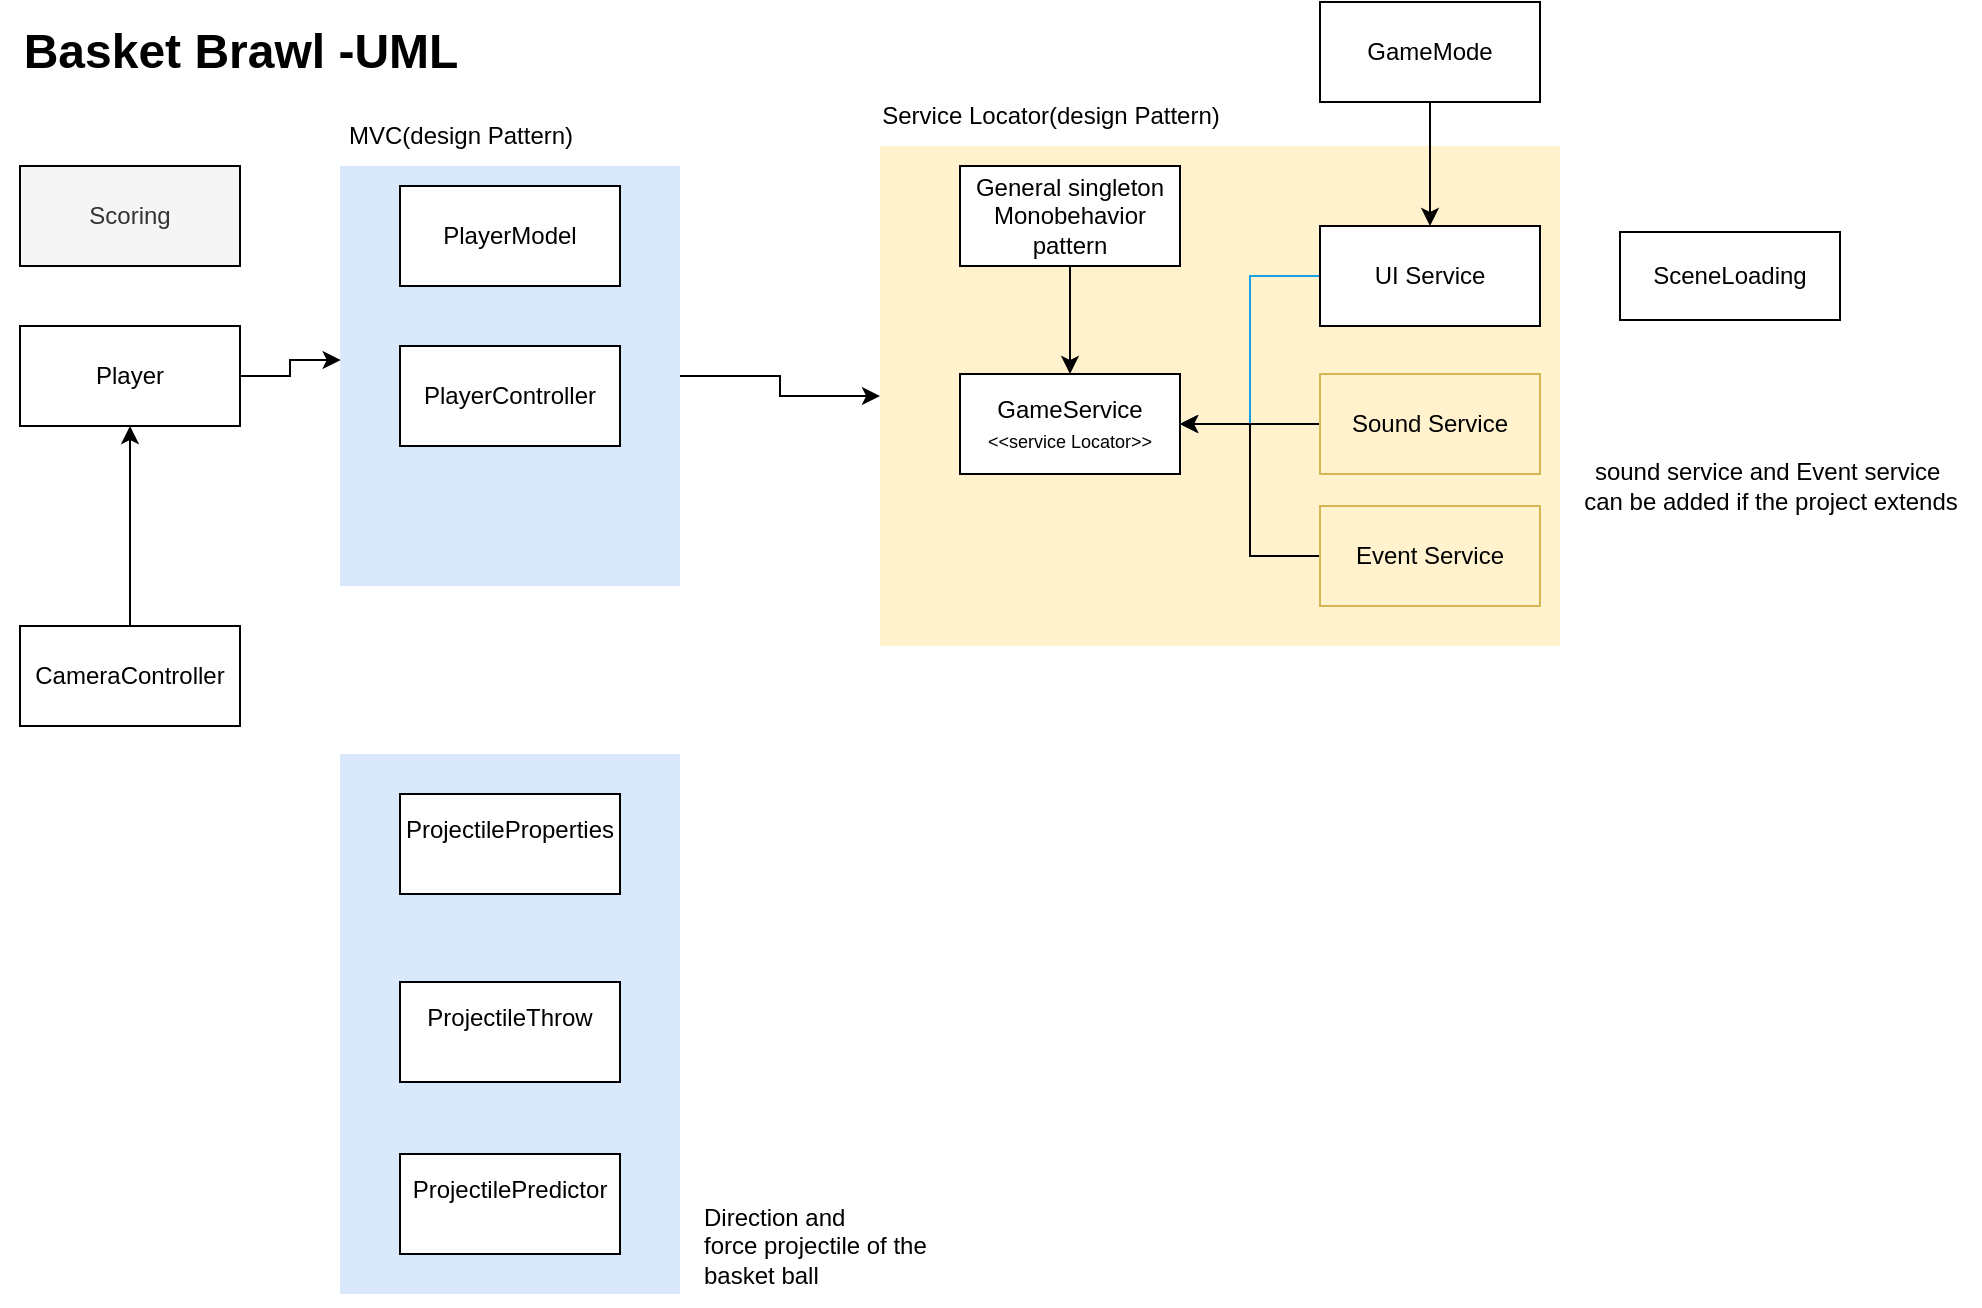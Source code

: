 <mxfile version="27.0.9">
  <diagram name="Page-1" id="LosMnAncZfk6xII_vwEb">
    <mxGraphModel dx="1190" dy="651" grid="1" gridSize="10" guides="1" tooltips="1" connect="1" arrows="1" fold="1" page="1" pageScale="1" pageWidth="1169" pageHeight="827" math="0" shadow="0">
      <root>
        <mxCell id="0" />
        <mxCell id="1" parent="0" />
        <mxCell id="SrYlIg3K-D3N34O9Nsy_-31" value="" style="rounded=0;whiteSpace=wrap;html=1;fillColor=#fff2cc;strokeColor=none;" parent="1" vertex="1">
          <mxGeometry x="500" y="110" width="340" height="250" as="geometry" />
        </mxCell>
        <mxCell id="SrYlIg3K-D3N34O9Nsy_-17" value="" style="rounded=0;whiteSpace=wrap;html=1;fillColor=#dae8fc;strokeColor=none;" parent="1" vertex="1">
          <mxGeometry x="230" y="414" width="170" height="270" as="geometry" />
        </mxCell>
        <mxCell id="3LJQamf3-TX-Fq0WL4WT-3" style="edgeStyle=orthogonalEdgeStyle;rounded=0;orthogonalLoop=1;jettySize=auto;html=1;" edge="1" parent="1" source="SrYlIg3K-D3N34O9Nsy_-7" target="SrYlIg3K-D3N34O9Nsy_-31">
          <mxGeometry relative="1" as="geometry" />
        </mxCell>
        <mxCell id="SrYlIg3K-D3N34O9Nsy_-7" value="" style="rounded=0;whiteSpace=wrap;html=1;fillColor=#dae8fc;strokeColor=none;" parent="1" vertex="1">
          <mxGeometry x="230" y="120" width="170" height="210" as="geometry" />
        </mxCell>
        <mxCell id="SrYlIg3K-D3N34O9Nsy_-2" value="Player" style="html=1;whiteSpace=wrap;" parent="1" vertex="1">
          <mxGeometry x="70" y="200" width="110" height="50" as="geometry" />
        </mxCell>
        <mxCell id="SrYlIg3K-D3N34O9Nsy_-13" style="edgeStyle=orthogonalEdgeStyle;rounded=0;orthogonalLoop=1;jettySize=auto;html=1;entryX=0.5;entryY=1;entryDx=0;entryDy=0;" parent="1" source="SrYlIg3K-D3N34O9Nsy_-3" target="SrYlIg3K-D3N34O9Nsy_-2" edge="1">
          <mxGeometry relative="1" as="geometry" />
        </mxCell>
        <mxCell id="SrYlIg3K-D3N34O9Nsy_-3" value="CameraController" style="html=1;whiteSpace=wrap;" parent="1" vertex="1">
          <mxGeometry x="70" y="350" width="110" height="50" as="geometry" />
        </mxCell>
        <mxCell id="SrYlIg3K-D3N34O9Nsy_-5" value="PlayerController" style="html=1;whiteSpace=wrap;" parent="1" vertex="1">
          <mxGeometry x="260" y="210" width="110" height="50" as="geometry" />
        </mxCell>
        <mxCell id="SrYlIg3K-D3N34O9Nsy_-11" style="edgeStyle=orthogonalEdgeStyle;rounded=0;orthogonalLoop=1;jettySize=auto;html=1;entryX=0.002;entryY=0.462;entryDx=0;entryDy=0;entryPerimeter=0;" parent="1" source="SrYlIg3K-D3N34O9Nsy_-2" target="SrYlIg3K-D3N34O9Nsy_-7" edge="1">
          <mxGeometry relative="1" as="geometry" />
        </mxCell>
        <mxCell id="SrYlIg3K-D3N34O9Nsy_-12" value="PlayerModel" style="html=1;whiteSpace=wrap;" parent="1" vertex="1">
          <mxGeometry x="260" y="130" width="110" height="50" as="geometry" />
        </mxCell>
        <mxCell id="SrYlIg3K-D3N34O9Nsy_-14" value="ProjectileProperties&lt;div&gt;&lt;br&gt;&lt;/div&gt;" style="html=1;whiteSpace=wrap;" parent="1" vertex="1">
          <mxGeometry x="260" y="434" width="110" height="50" as="geometry" />
        </mxCell>
        <mxCell id="SrYlIg3K-D3N34O9Nsy_-15" value="ProjectilePredictor&lt;div&gt;&lt;br&gt;&lt;/div&gt;" style="html=1;whiteSpace=wrap;" parent="1" vertex="1">
          <mxGeometry x="260" y="614" width="110" height="50" as="geometry" />
        </mxCell>
        <mxCell id="SrYlIg3K-D3N34O9Nsy_-16" value="ProjectileThrow&lt;div&gt;&lt;br&gt;&lt;/div&gt;" style="html=1;whiteSpace=wrap;" parent="1" vertex="1">
          <mxGeometry x="260" y="528" width="110" height="50" as="geometry" />
        </mxCell>
        <mxCell id="SrYlIg3K-D3N34O9Nsy_-18" value="Scoring" style="html=1;whiteSpace=wrap;fillColor=#f5f5f5;fontColor=#333333;strokeColor=default;" parent="1" vertex="1">
          <mxGeometry x="70" y="120" width="110" height="50" as="geometry" />
        </mxCell>
        <mxCell id="SrYlIg3K-D3N34O9Nsy_-20" value="SceneLoading" style="html=1;whiteSpace=wrap;" parent="1" vertex="1">
          <mxGeometry x="870" y="153" width="110" height="44" as="geometry" />
        </mxCell>
        <mxCell id="SrYlIg3K-D3N34O9Nsy_-21" value="GameService&lt;div&gt;&lt;font style=&quot;font-size: 9px;&quot;&gt;&amp;lt;&amp;lt;service Locator&amp;gt;&amp;gt;&lt;/font&gt;&lt;/div&gt;" style="html=1;whiteSpace=wrap;" parent="1" vertex="1">
          <mxGeometry x="540" y="224" width="110" height="50" as="geometry" />
        </mxCell>
        <mxCell id="SrYlIg3K-D3N34O9Nsy_-27" style="edgeStyle=orthogonalEdgeStyle;rounded=0;orthogonalLoop=1;jettySize=auto;html=1;entryX=0.5;entryY=0;entryDx=0;entryDy=0;" parent="1" source="SrYlIg3K-D3N34O9Nsy_-22" target="SrYlIg3K-D3N34O9Nsy_-21" edge="1">
          <mxGeometry relative="1" as="geometry" />
        </mxCell>
        <mxCell id="SrYlIg3K-D3N34O9Nsy_-22" value="General singleton Monobehavior pattern" style="html=1;whiteSpace=wrap;" parent="1" vertex="1">
          <mxGeometry x="540" y="120" width="110" height="50" as="geometry" />
        </mxCell>
        <mxCell id="SrYlIg3K-D3N34O9Nsy_-28" style="edgeStyle=orthogonalEdgeStyle;rounded=0;orthogonalLoop=1;jettySize=auto;html=1;entryX=1;entryY=0.5;entryDx=0;entryDy=0;strokeColor=#1BA1E2;" parent="1" source="SrYlIg3K-D3N34O9Nsy_-24" target="SrYlIg3K-D3N34O9Nsy_-21" edge="1">
          <mxGeometry relative="1" as="geometry" />
        </mxCell>
        <mxCell id="SrYlIg3K-D3N34O9Nsy_-24" value="UI Service" style="html=1;whiteSpace=wrap;" parent="1" vertex="1">
          <mxGeometry x="720" y="150" width="110" height="50" as="geometry" />
        </mxCell>
        <mxCell id="SrYlIg3K-D3N34O9Nsy_-29" style="edgeStyle=orthogonalEdgeStyle;rounded=0;orthogonalLoop=1;jettySize=auto;html=1;" parent="1" source="SrYlIg3K-D3N34O9Nsy_-25" target="SrYlIg3K-D3N34O9Nsy_-21" edge="1">
          <mxGeometry relative="1" as="geometry" />
        </mxCell>
        <mxCell id="SrYlIg3K-D3N34O9Nsy_-25" value="Sound Service" style="html=1;whiteSpace=wrap;fillColor=#fff2cc;strokeColor=#d6b656;" parent="1" vertex="1">
          <mxGeometry x="720" y="224" width="110" height="50" as="geometry" />
        </mxCell>
        <mxCell id="SrYlIg3K-D3N34O9Nsy_-30" style="edgeStyle=orthogonalEdgeStyle;rounded=0;orthogonalLoop=1;jettySize=auto;html=1;entryX=1;entryY=0.5;entryDx=0;entryDy=0;" parent="1" source="SrYlIg3K-D3N34O9Nsy_-26" target="SrYlIg3K-D3N34O9Nsy_-21" edge="1">
          <mxGeometry relative="1" as="geometry" />
        </mxCell>
        <mxCell id="SrYlIg3K-D3N34O9Nsy_-26" value="Event Service" style="html=1;whiteSpace=wrap;fillColor=#fff2cc;strokeColor=#d6b656;" parent="1" vertex="1">
          <mxGeometry x="720" y="290" width="110" height="50" as="geometry" />
        </mxCell>
        <mxCell id="SrYlIg3K-D3N34O9Nsy_-32" value="&lt;b&gt;&lt;font style=&quot;font-size: 24px;&quot;&gt;Basket Brawl -UML&lt;/font&gt;&lt;/b&gt;" style="text;html=1;align=center;verticalAlign=middle;resizable=0;points=[];autosize=1;strokeColor=none;fillColor=none;" parent="1" vertex="1">
          <mxGeometry x="60" y="43" width="240" height="40" as="geometry" />
        </mxCell>
        <mxCell id="SrYlIg3K-D3N34O9Nsy_-33" value="MVC(design Pattern)" style="text;html=1;align=center;verticalAlign=middle;resizable=0;points=[];autosize=1;strokeColor=none;fillColor=none;" parent="1" vertex="1">
          <mxGeometry x="220" y="90" width="140" height="30" as="geometry" />
        </mxCell>
        <mxCell id="SrYlIg3K-D3N34O9Nsy_-34" value="Service Locator(design Pattern)" style="text;html=1;align=center;verticalAlign=middle;resizable=0;points=[];autosize=1;strokeColor=none;fillColor=none;" parent="1" vertex="1">
          <mxGeometry x="490" y="80" width="190" height="30" as="geometry" />
        </mxCell>
        <mxCell id="SrYlIg3K-D3N34O9Nsy_-37" style="edgeStyle=orthogonalEdgeStyle;rounded=0;orthogonalLoop=1;jettySize=auto;html=1;" parent="1" source="SrYlIg3K-D3N34O9Nsy_-35" target="SrYlIg3K-D3N34O9Nsy_-24" edge="1">
          <mxGeometry relative="1" as="geometry" />
        </mxCell>
        <mxCell id="SrYlIg3K-D3N34O9Nsy_-35" value="&lt;div&gt;&lt;span style=&quot;background-color: transparent; color: light-dark(rgb(0, 0, 0), rgb(255, 255, 255));&quot;&gt;GameMode&lt;/span&gt;&lt;/div&gt;" style="html=1;whiteSpace=wrap;" parent="1" vertex="1">
          <mxGeometry x="720" y="38" width="110" height="50" as="geometry" />
        </mxCell>
        <mxCell id="3LJQamf3-TX-Fq0WL4WT-1" value="sound service and Event service&amp;nbsp;&lt;div&gt;can be added if the project extends&lt;/div&gt;" style="text;html=1;align=center;verticalAlign=middle;resizable=0;points=[];autosize=1;strokeColor=none;fillColor=none;" vertex="1" parent="1">
          <mxGeometry x="840" y="260" width="210" height="40" as="geometry" />
        </mxCell>
        <mxCell id="3LJQamf3-TX-Fq0WL4WT-2" value="Direction and&amp;nbsp;&lt;div&gt;force projectile of the&lt;/div&gt;&lt;div&gt;basket ball&lt;/div&gt;" style="text;html=1;align=left;verticalAlign=middle;resizable=0;points=[];autosize=1;strokeColor=none;fillColor=none;" vertex="1" parent="1">
          <mxGeometry x="410" y="630" width="130" height="60" as="geometry" />
        </mxCell>
      </root>
    </mxGraphModel>
  </diagram>
</mxfile>
